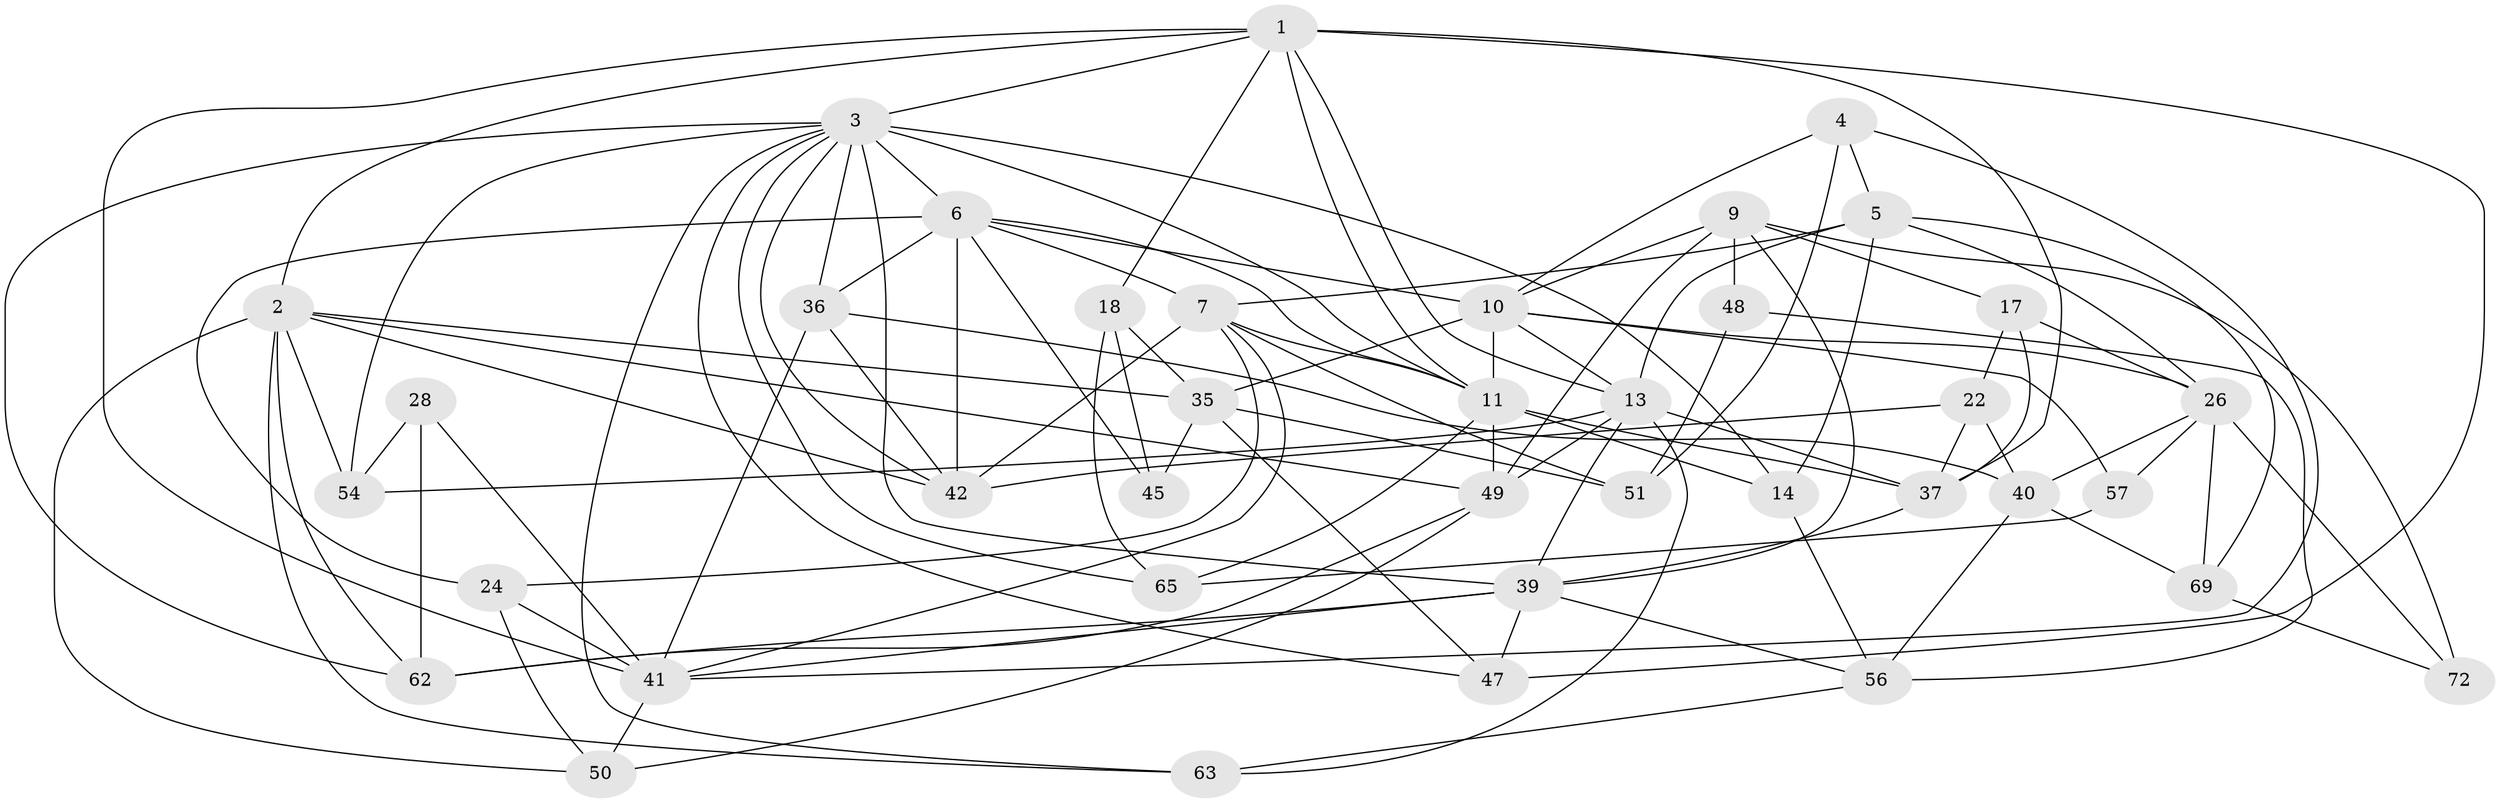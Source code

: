 // original degree distribution, {4: 1.0}
// Generated by graph-tools (version 1.1) at 2025/16/03/09/25 04:16:31]
// undirected, 39 vertices, 107 edges
graph export_dot {
graph [start="1"]
  node [color=gray90,style=filled];
  1 [super="+27"];
  2 [super="+21"];
  3 [super="+25+31+12"];
  4;
  5 [super="+15"];
  6 [super="+16+71+8"];
  7 [super="+34+74"];
  9 [super="+58+32"];
  10 [super="+19"];
  11 [super="+61+23"];
  13 [super="+33+59"];
  14;
  17;
  18;
  22;
  24;
  26 [super="+44"];
  28;
  35 [super="+68"];
  36 [super="+53"];
  37 [super="+38"];
  39 [super="+67"];
  40 [super="+64"];
  41 [super="+46"];
  42 [super="+52"];
  45;
  47;
  48;
  49 [super="+55"];
  50;
  51;
  54;
  56 [super="+66"];
  57;
  62 [super="+77"];
  63;
  65;
  69;
  72;
  1 -- 2;
  1 -- 18;
  1 -- 41;
  1 -- 47;
  1 -- 13;
  1 -- 11;
  1 -- 3;
  1 -- 37;
  2 -- 54;
  2 -- 50;
  2 -- 49;
  2 -- 35;
  2 -- 42;
  2 -- 62;
  2 -- 63;
  3 -- 39;
  3 -- 65;
  3 -- 47;
  3 -- 63;
  3 -- 62;
  3 -- 6 [weight=3];
  3 -- 54;
  3 -- 42;
  3 -- 11;
  3 -- 14;
  3 -- 36;
  4 -- 51;
  4 -- 5;
  4 -- 41;
  4 -- 10;
  5 -- 14;
  5 -- 69;
  5 -- 7;
  5 -- 26;
  5 -- 13;
  6 -- 36 [weight=2];
  6 -- 42;
  6 -- 10;
  6 -- 45 [weight=2];
  6 -- 24;
  6 -- 11;
  6 -- 7;
  7 -- 51;
  7 -- 11 [weight=2];
  7 -- 41;
  7 -- 24;
  7 -- 42;
  9 -- 48 [weight=2];
  9 -- 10;
  9 -- 72 [weight=2];
  9 -- 39;
  9 -- 17;
  9 -- 49;
  10 -- 57;
  10 -- 11;
  10 -- 26;
  10 -- 35;
  10 -- 13;
  11 -- 65;
  11 -- 49;
  11 -- 14;
  11 -- 37;
  13 -- 63;
  13 -- 39;
  13 -- 49;
  13 -- 37;
  13 -- 54;
  14 -- 56;
  17 -- 22;
  17 -- 26;
  17 -- 37;
  18 -- 35;
  18 -- 45;
  18 -- 65;
  22 -- 42;
  22 -- 40;
  22 -- 37;
  24 -- 50;
  24 -- 41;
  26 -- 57 [weight=2];
  26 -- 69;
  26 -- 72;
  26 -- 40;
  28 -- 62 [weight=2];
  28 -- 54;
  28 -- 41;
  35 -- 51;
  35 -- 45;
  35 -- 47;
  36 -- 40;
  36 -- 41;
  36 -- 42;
  37 -- 39;
  39 -- 56;
  39 -- 47;
  39 -- 62;
  39 -- 41;
  40 -- 69;
  40 -- 56 [weight=2];
  41 -- 50;
  48 -- 56;
  48 -- 51;
  49 -- 50;
  49 -- 62;
  56 -- 63;
  57 -- 65;
  69 -- 72;
}
